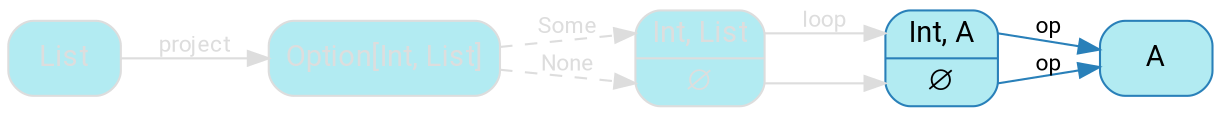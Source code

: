 digraph {
    bgcolor=transparent
    splines=false
    rankdir=LR

    // Default theme: disabled
    node[shape="rectangle" style="rounded,filled" color="#dddddd" fillcolor="#b2ebf2" fontcolor="#dddddd" fontname="Segoe UI,Roboto,Helvetica,Arial,sans-serif"]
    edge [color="#dddddd" fontcolor="#dddddd" fontname="Segoe UI,Roboto,Helvetica,Arial,sans-serif" fontsize=11]

    ListStruct[shape=record label="<cons> Int, List| <nil> ∅"]
    ListStruct2[shape=record label="<cons> Int, A| <nil> ∅" color="#2980B9" fillcolor="#b2ebf2" fontcolor="#000000"]
    ListFList[label="Option[Int, List]"]
    A[color="#2980B9" fontcolor="#000000"]

    List             -> ListFList[label=project]
    ListFList        -> ListStruct:cons [style=dashed label=Some]
    ListFList        -> ListStruct:nil [style=dashed label=None]
    ListStruct:cons  -> ListStruct2:cons [label=loop]
    ListStruct:nil   -> ListStruct2:nil
    ListStruct2:cons -> A[label=op color="#2980B9" fontcolor="#000000"]
    ListStruct2:nil  -> A[label=op color="#2980B9" fontcolor="#000000"]
}
